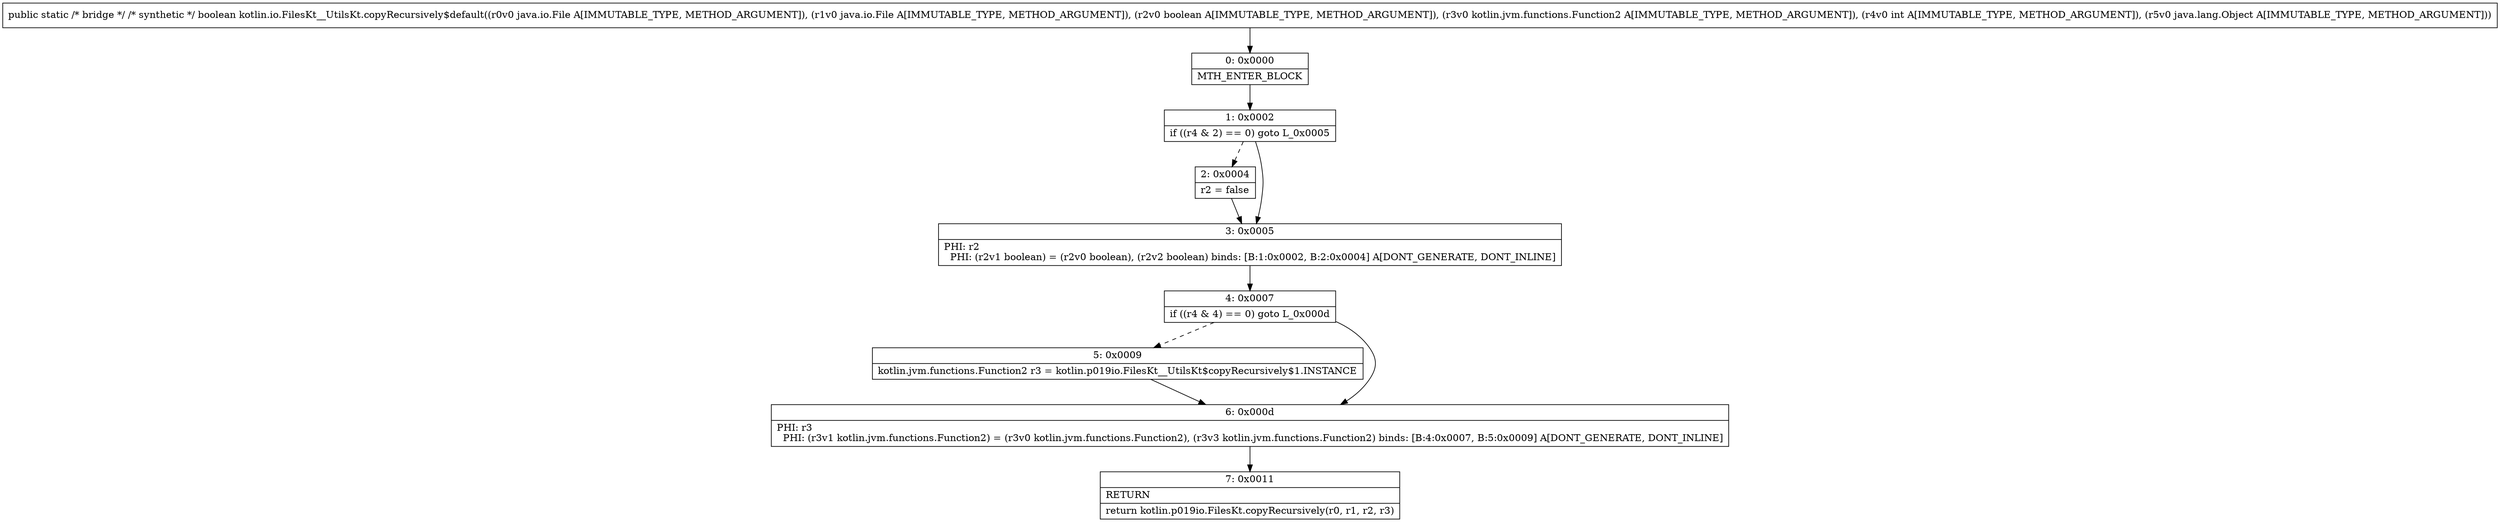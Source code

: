 digraph "CFG forkotlin.io.FilesKt__UtilsKt.copyRecursively$default(Ljava\/io\/File;Ljava\/io\/File;ZLkotlin\/jvm\/functions\/Function2;ILjava\/lang\/Object;)Z" {
Node_0 [shape=record,label="{0\:\ 0x0000|MTH_ENTER_BLOCK\l}"];
Node_1 [shape=record,label="{1\:\ 0x0002|if ((r4 & 2) == 0) goto L_0x0005\l}"];
Node_2 [shape=record,label="{2\:\ 0x0004|r2 = false\l}"];
Node_3 [shape=record,label="{3\:\ 0x0005|PHI: r2 \l  PHI: (r2v1 boolean) = (r2v0 boolean), (r2v2 boolean) binds: [B:1:0x0002, B:2:0x0004] A[DONT_GENERATE, DONT_INLINE]\l}"];
Node_4 [shape=record,label="{4\:\ 0x0007|if ((r4 & 4) == 0) goto L_0x000d\l}"];
Node_5 [shape=record,label="{5\:\ 0x0009|kotlin.jvm.functions.Function2 r3 = kotlin.p019io.FilesKt__UtilsKt$copyRecursively$1.INSTANCE\l}"];
Node_6 [shape=record,label="{6\:\ 0x000d|PHI: r3 \l  PHI: (r3v1 kotlin.jvm.functions.Function2) = (r3v0 kotlin.jvm.functions.Function2), (r3v3 kotlin.jvm.functions.Function2) binds: [B:4:0x0007, B:5:0x0009] A[DONT_GENERATE, DONT_INLINE]\l}"];
Node_7 [shape=record,label="{7\:\ 0x0011|RETURN\l|return kotlin.p019io.FilesKt.copyRecursively(r0, r1, r2, r3)\l}"];
MethodNode[shape=record,label="{public static \/* bridge *\/ \/* synthetic *\/ boolean kotlin.io.FilesKt__UtilsKt.copyRecursively$default((r0v0 java.io.File A[IMMUTABLE_TYPE, METHOD_ARGUMENT]), (r1v0 java.io.File A[IMMUTABLE_TYPE, METHOD_ARGUMENT]), (r2v0 boolean A[IMMUTABLE_TYPE, METHOD_ARGUMENT]), (r3v0 kotlin.jvm.functions.Function2 A[IMMUTABLE_TYPE, METHOD_ARGUMENT]), (r4v0 int A[IMMUTABLE_TYPE, METHOD_ARGUMENT]), (r5v0 java.lang.Object A[IMMUTABLE_TYPE, METHOD_ARGUMENT])) }"];
MethodNode -> Node_0;
Node_0 -> Node_1;
Node_1 -> Node_2[style=dashed];
Node_1 -> Node_3;
Node_2 -> Node_3;
Node_3 -> Node_4;
Node_4 -> Node_5[style=dashed];
Node_4 -> Node_6;
Node_5 -> Node_6;
Node_6 -> Node_7;
}

